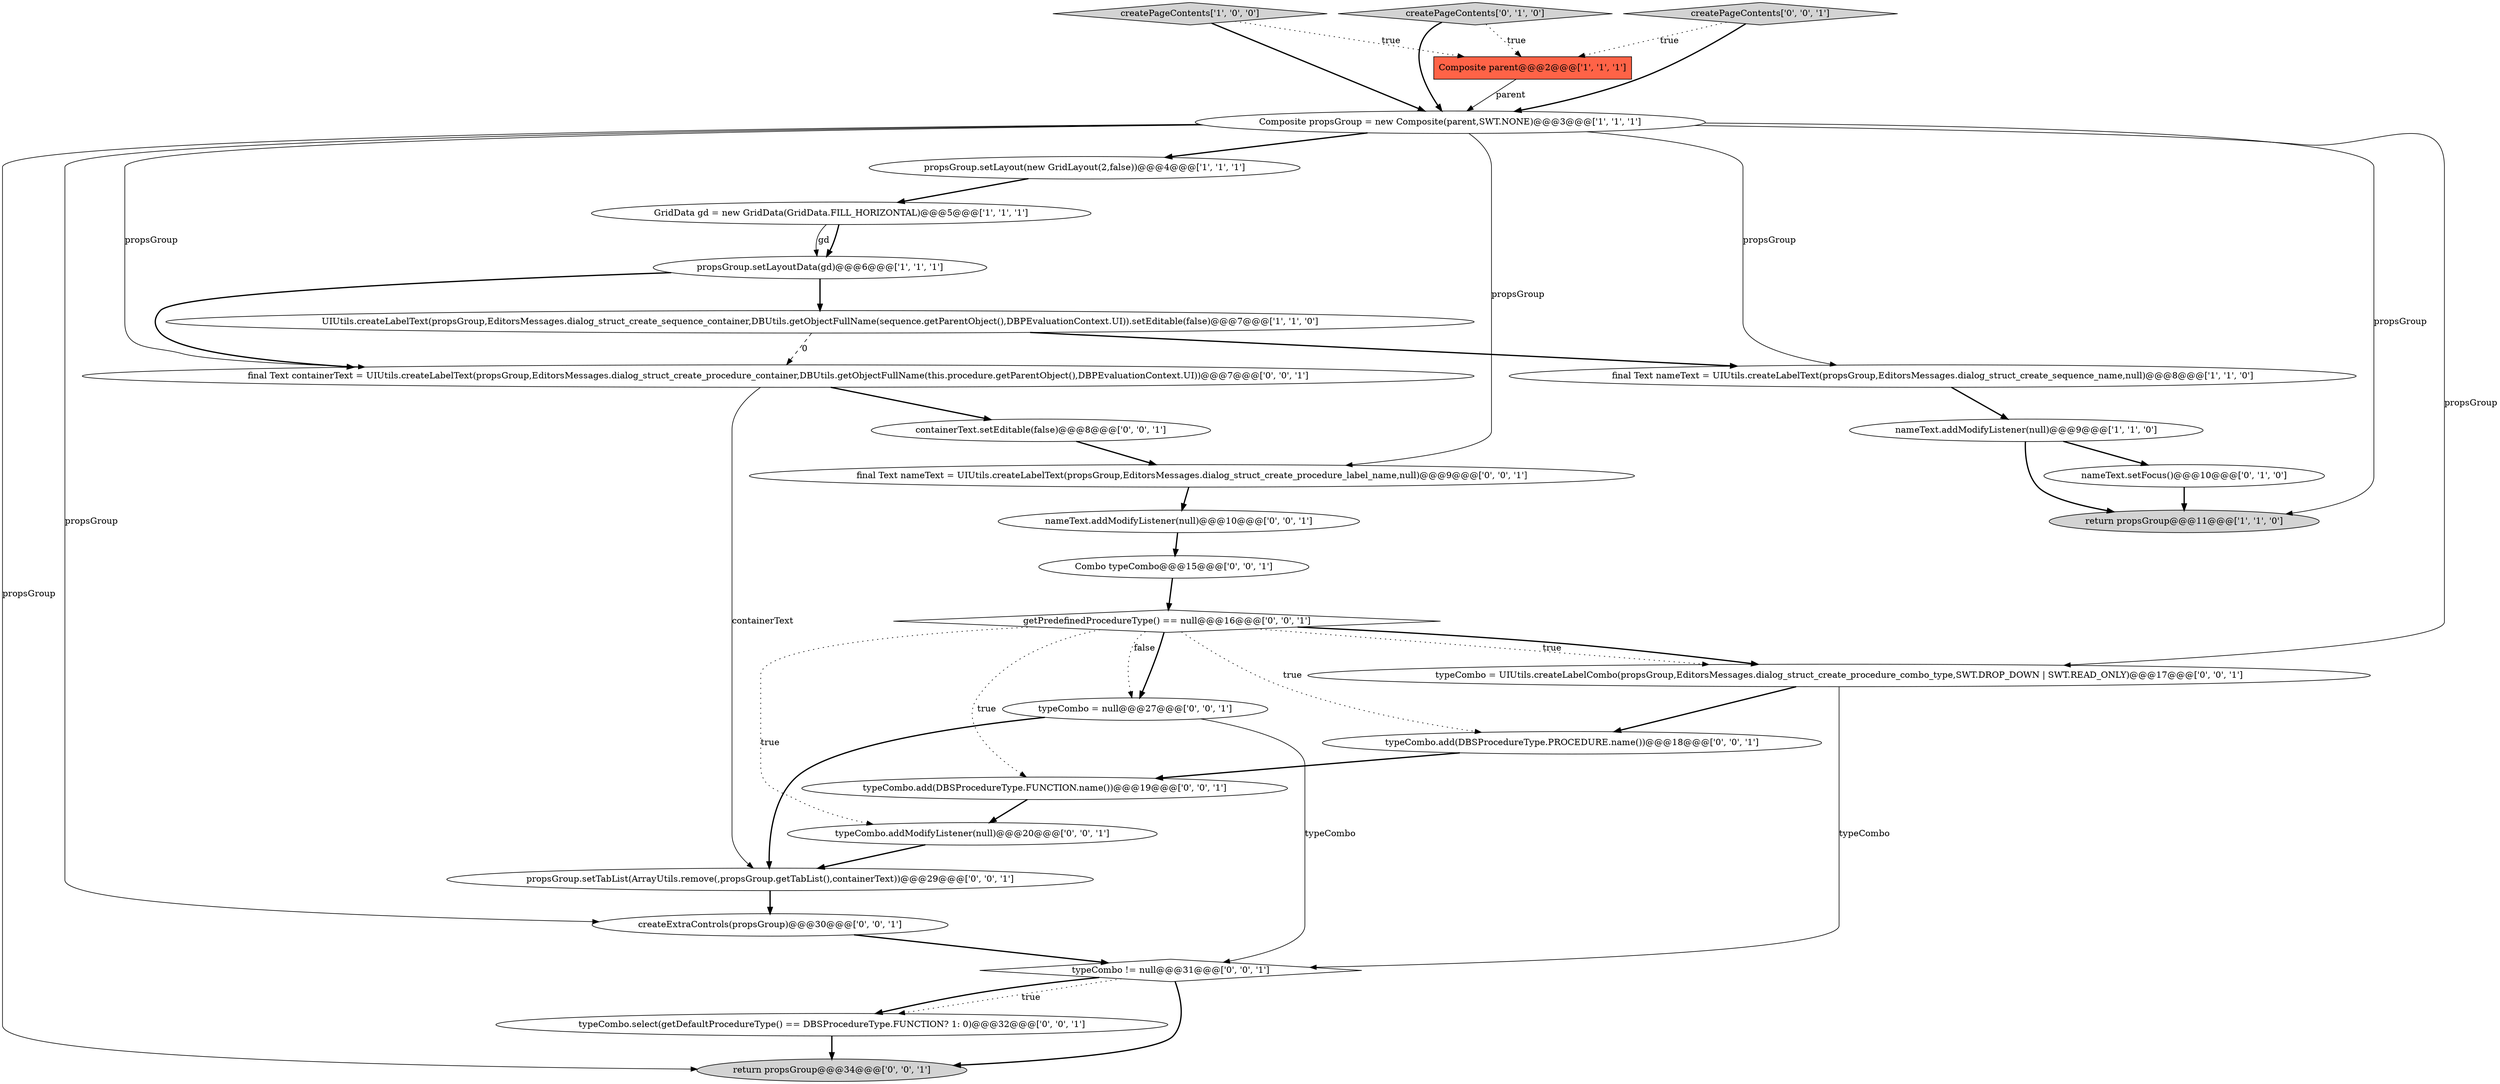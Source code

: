 digraph {
13 [style = filled, label = "typeCombo = UIUtils.createLabelCombo(propsGroup,EditorsMessages.dialog_struct_create_procedure_combo_type,SWT.DROP_DOWN | SWT.READ_ONLY)@@@17@@@['0', '0', '1']", fillcolor = white, shape = ellipse image = "AAA0AAABBB3BBB"];
17 [style = filled, label = "createExtraControls(propsGroup)@@@30@@@['0', '0', '1']", fillcolor = white, shape = ellipse image = "AAA0AAABBB3BBB"];
24 [style = filled, label = "containerText.setEditable(false)@@@8@@@['0', '0', '1']", fillcolor = white, shape = ellipse image = "AAA0AAABBB3BBB"];
11 [style = filled, label = "nameText.setFocus()@@@10@@@['0', '1', '0']", fillcolor = white, shape = ellipse image = "AAA1AAABBB2BBB"];
9 [style = filled, label = "propsGroup.setLayoutData(gd)@@@6@@@['1', '1', '1']", fillcolor = white, shape = ellipse image = "AAA0AAABBB1BBB"];
20 [style = filled, label = "propsGroup.setTabList(ArrayUtils.remove(,propsGroup.getTabList(),containerText))@@@29@@@['0', '0', '1']", fillcolor = white, shape = ellipse image = "AAA0AAABBB3BBB"];
1 [style = filled, label = "UIUtils.createLabelText(propsGroup,EditorsMessages.dialog_struct_create_sequence_container,DBUtils.getObjectFullName(sequence.getParentObject(),DBPEvaluationContext.UI)).setEditable(false)@@@7@@@['1', '1', '0']", fillcolor = white, shape = ellipse image = "AAA0AAABBB1BBB"];
26 [style = filled, label = "typeCombo.addModifyListener(null)@@@20@@@['0', '0', '1']", fillcolor = white, shape = ellipse image = "AAA0AAABBB3BBB"];
6 [style = filled, label = "createPageContents['1', '0', '0']", fillcolor = lightgray, shape = diamond image = "AAA0AAABBB1BBB"];
7 [style = filled, label = "Composite propsGroup = new Composite(parent,SWT.NONE)@@@3@@@['1', '1', '1']", fillcolor = white, shape = ellipse image = "AAA0AAABBB1BBB"];
21 [style = filled, label = "nameText.addModifyListener(null)@@@10@@@['0', '0', '1']", fillcolor = white, shape = ellipse image = "AAA0AAABBB3BBB"];
27 [style = filled, label = "return propsGroup@@@34@@@['0', '0', '1']", fillcolor = lightgray, shape = ellipse image = "AAA0AAABBB3BBB"];
14 [style = filled, label = "typeCombo != null@@@31@@@['0', '0', '1']", fillcolor = white, shape = diamond image = "AAA0AAABBB3BBB"];
10 [style = filled, label = "createPageContents['0', '1', '0']", fillcolor = lightgray, shape = diamond image = "AAA0AAABBB2BBB"];
0 [style = filled, label = "Composite parent@@@2@@@['1', '1', '1']", fillcolor = tomato, shape = box image = "AAA0AAABBB1BBB"];
5 [style = filled, label = "nameText.addModifyListener(null)@@@9@@@['1', '1', '0']", fillcolor = white, shape = ellipse image = "AAA0AAABBB1BBB"];
2 [style = filled, label = "propsGroup.setLayout(new GridLayout(2,false))@@@4@@@['1', '1', '1']", fillcolor = white, shape = ellipse image = "AAA0AAABBB1BBB"];
8 [style = filled, label = "final Text nameText = UIUtils.createLabelText(propsGroup,EditorsMessages.dialog_struct_create_sequence_name,null)@@@8@@@['1', '1', '0']", fillcolor = white, shape = ellipse image = "AAA0AAABBB1BBB"];
15 [style = filled, label = "createPageContents['0', '0', '1']", fillcolor = lightgray, shape = diamond image = "AAA0AAABBB3BBB"];
22 [style = filled, label = "typeCombo.add(DBSProcedureType.PROCEDURE.name())@@@18@@@['0', '0', '1']", fillcolor = white, shape = ellipse image = "AAA0AAABBB3BBB"];
4 [style = filled, label = "GridData gd = new GridData(GridData.FILL_HORIZONTAL)@@@5@@@['1', '1', '1']", fillcolor = white, shape = ellipse image = "AAA0AAABBB1BBB"];
23 [style = filled, label = "typeCombo = null@@@27@@@['0', '0', '1']", fillcolor = white, shape = ellipse image = "AAA0AAABBB3BBB"];
28 [style = filled, label = "final Text containerText = UIUtils.createLabelText(propsGroup,EditorsMessages.dialog_struct_create_procedure_container,DBUtils.getObjectFullName(this.procedure.getParentObject(),DBPEvaluationContext.UI))@@@7@@@['0', '0', '1']", fillcolor = white, shape = ellipse image = "AAA0AAABBB3BBB"];
19 [style = filled, label = "Combo typeCombo@@@15@@@['0', '0', '1']", fillcolor = white, shape = ellipse image = "AAA0AAABBB3BBB"];
12 [style = filled, label = "getPredefinedProcedureType() == null@@@16@@@['0', '0', '1']", fillcolor = white, shape = diamond image = "AAA0AAABBB3BBB"];
16 [style = filled, label = "typeCombo.add(DBSProcedureType.FUNCTION.name())@@@19@@@['0', '0', '1']", fillcolor = white, shape = ellipse image = "AAA0AAABBB3BBB"];
18 [style = filled, label = "final Text nameText = UIUtils.createLabelText(propsGroup,EditorsMessages.dialog_struct_create_procedure_label_name,null)@@@9@@@['0', '0', '1']", fillcolor = white, shape = ellipse image = "AAA0AAABBB3BBB"];
3 [style = filled, label = "return propsGroup@@@11@@@['1', '1', '0']", fillcolor = lightgray, shape = ellipse image = "AAA0AAABBB1BBB"];
25 [style = filled, label = "typeCombo.select(getDefaultProcedureType() == DBSProcedureType.FUNCTION? 1: 0)@@@32@@@['0', '0', '1']", fillcolor = white, shape = ellipse image = "AAA0AAABBB3BBB"];
14->27 [style = bold, label=""];
11->3 [style = bold, label=""];
2->4 [style = bold, label=""];
7->18 [style = solid, label="propsGroup"];
8->5 [style = bold, label=""];
24->18 [style = bold, label=""];
16->26 [style = bold, label=""];
0->7 [style = solid, label="parent"];
12->16 [style = dotted, label="true"];
26->20 [style = bold, label=""];
13->22 [style = bold, label=""];
1->8 [style = bold, label=""];
22->16 [style = bold, label=""];
12->13 [style = dotted, label="true"];
12->26 [style = dotted, label="true"];
7->3 [style = solid, label="propsGroup"];
7->13 [style = solid, label="propsGroup"];
17->14 [style = bold, label=""];
10->0 [style = dotted, label="true"];
12->23 [style = bold, label=""];
15->7 [style = bold, label=""];
28->20 [style = solid, label="containerText"];
12->13 [style = bold, label=""];
6->0 [style = dotted, label="true"];
13->14 [style = solid, label="typeCombo"];
15->0 [style = dotted, label="true"];
10->7 [style = bold, label=""];
12->22 [style = dotted, label="true"];
21->19 [style = bold, label=""];
28->24 [style = bold, label=""];
14->25 [style = dotted, label="true"];
5->11 [style = bold, label=""];
1->28 [style = dashed, label="0"];
23->20 [style = bold, label=""];
4->9 [style = bold, label=""];
7->28 [style = solid, label="propsGroup"];
7->27 [style = solid, label="propsGroup"];
7->8 [style = solid, label="propsGroup"];
7->17 [style = solid, label="propsGroup"];
14->25 [style = bold, label=""];
18->21 [style = bold, label=""];
20->17 [style = bold, label=""];
5->3 [style = bold, label=""];
9->28 [style = bold, label=""];
4->9 [style = solid, label="gd"];
6->7 [style = bold, label=""];
25->27 [style = bold, label=""];
19->12 [style = bold, label=""];
9->1 [style = bold, label=""];
23->14 [style = solid, label="typeCombo"];
12->23 [style = dotted, label="false"];
7->2 [style = bold, label=""];
}
